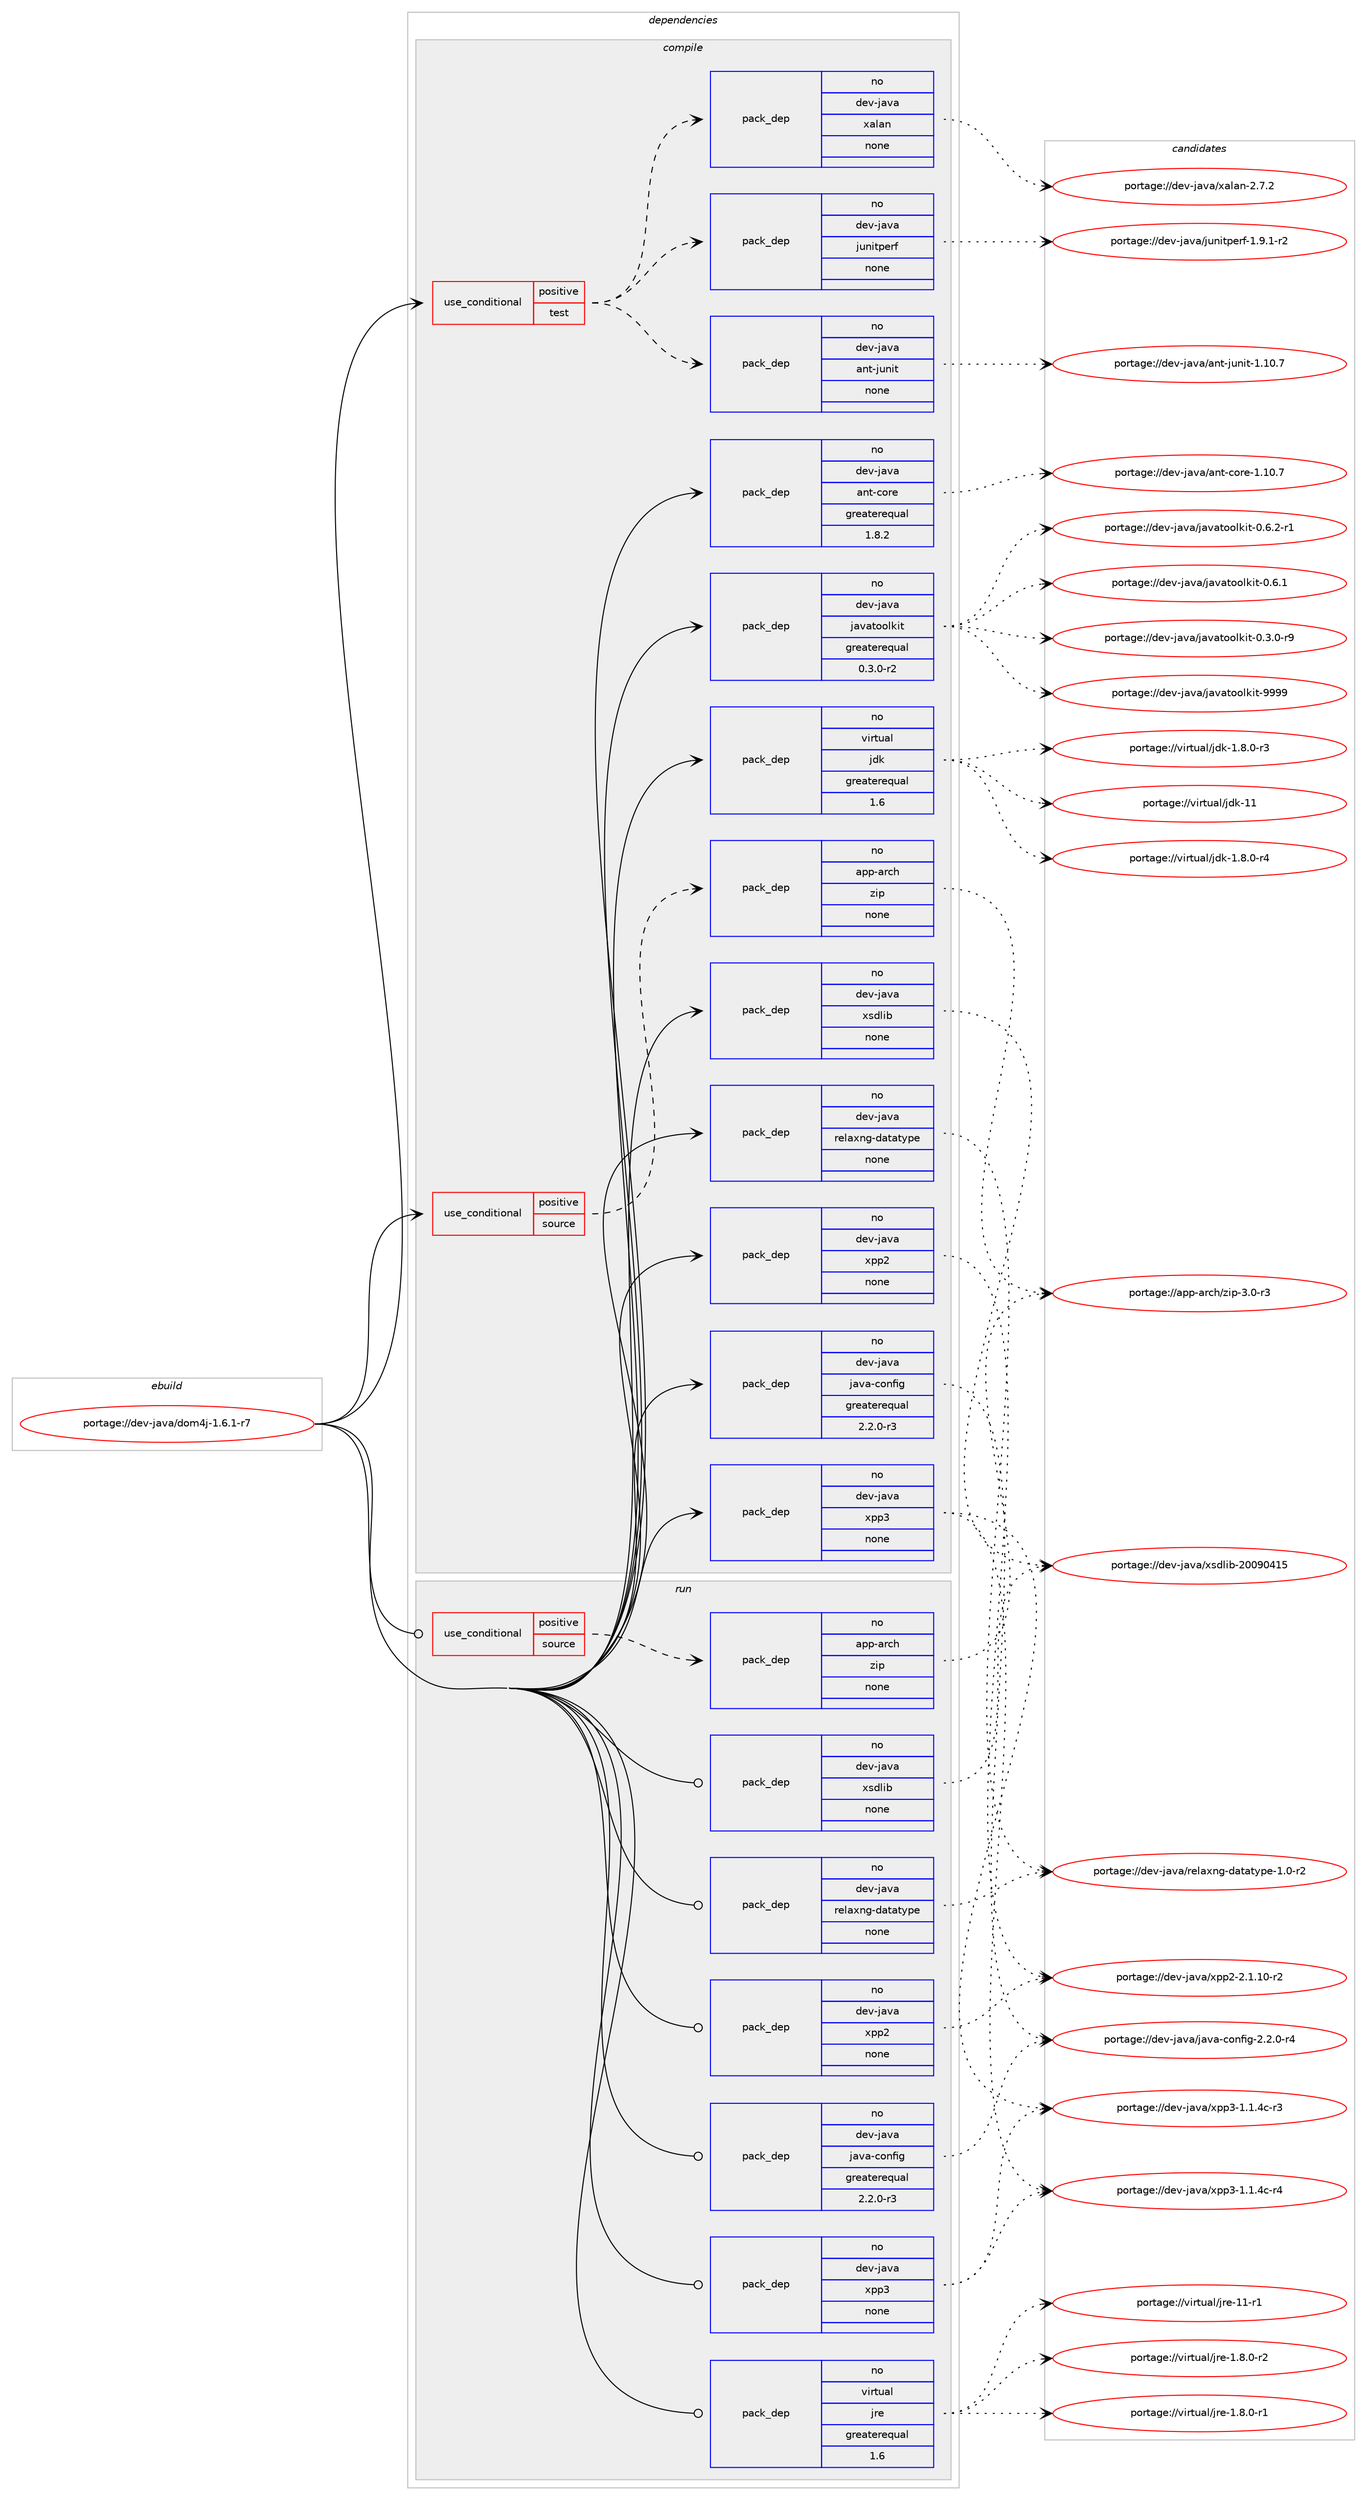 digraph prolog {

# *************
# Graph options
# *************

newrank=true;
concentrate=true;
compound=true;
graph [rankdir=LR,fontname=Helvetica,fontsize=10,ranksep=1.5];#, ranksep=2.5, nodesep=0.2];
edge  [arrowhead=vee];
node  [fontname=Helvetica,fontsize=10];

# **********
# The ebuild
# **********

subgraph cluster_leftcol {
color=gray;
label=<<i>ebuild</i>>;
id [label="portage://dev-java/dom4j-1.6.1-r7", color=red, width=4, href="../dev-java/dom4j-1.6.1-r7.svg"];
}

# ****************
# The dependencies
# ****************

subgraph cluster_midcol {
color=gray;
label=<<i>dependencies</i>>;
subgraph cluster_compile {
fillcolor="#eeeeee";
style=filled;
label=<<i>compile</i>>;
subgraph cond130292 {
dependency532264 [label=<<TABLE BORDER="0" CELLBORDER="1" CELLSPACING="0" CELLPADDING="4"><TR><TD ROWSPAN="3" CELLPADDING="10">use_conditional</TD></TR><TR><TD>positive</TD></TR><TR><TD>source</TD></TR></TABLE>>, shape=none, color=red];
subgraph pack396353 {
dependency532265 [label=<<TABLE BORDER="0" CELLBORDER="1" CELLSPACING="0" CELLPADDING="4" WIDTH="220"><TR><TD ROWSPAN="6" CELLPADDING="30">pack_dep</TD></TR><TR><TD WIDTH="110">no</TD></TR><TR><TD>app-arch</TD></TR><TR><TD>zip</TD></TR><TR><TD>none</TD></TR><TR><TD></TD></TR></TABLE>>, shape=none, color=blue];
}
dependency532264:e -> dependency532265:w [weight=20,style="dashed",arrowhead="vee"];
}
id:e -> dependency532264:w [weight=20,style="solid",arrowhead="vee"];
subgraph cond130293 {
dependency532266 [label=<<TABLE BORDER="0" CELLBORDER="1" CELLSPACING="0" CELLPADDING="4"><TR><TD ROWSPAN="3" CELLPADDING="10">use_conditional</TD></TR><TR><TD>positive</TD></TR><TR><TD>test</TD></TR></TABLE>>, shape=none, color=red];
subgraph pack396354 {
dependency532267 [label=<<TABLE BORDER="0" CELLBORDER="1" CELLSPACING="0" CELLPADDING="4" WIDTH="220"><TR><TD ROWSPAN="6" CELLPADDING="30">pack_dep</TD></TR><TR><TD WIDTH="110">no</TD></TR><TR><TD>dev-java</TD></TR><TR><TD>xalan</TD></TR><TR><TD>none</TD></TR><TR><TD></TD></TR></TABLE>>, shape=none, color=blue];
}
dependency532266:e -> dependency532267:w [weight=20,style="dashed",arrowhead="vee"];
subgraph pack396355 {
dependency532268 [label=<<TABLE BORDER="0" CELLBORDER="1" CELLSPACING="0" CELLPADDING="4" WIDTH="220"><TR><TD ROWSPAN="6" CELLPADDING="30">pack_dep</TD></TR><TR><TD WIDTH="110">no</TD></TR><TR><TD>dev-java</TD></TR><TR><TD>ant-junit</TD></TR><TR><TD>none</TD></TR><TR><TD></TD></TR></TABLE>>, shape=none, color=blue];
}
dependency532266:e -> dependency532268:w [weight=20,style="dashed",arrowhead="vee"];
subgraph pack396356 {
dependency532269 [label=<<TABLE BORDER="0" CELLBORDER="1" CELLSPACING="0" CELLPADDING="4" WIDTH="220"><TR><TD ROWSPAN="6" CELLPADDING="30">pack_dep</TD></TR><TR><TD WIDTH="110">no</TD></TR><TR><TD>dev-java</TD></TR><TR><TD>junitperf</TD></TR><TR><TD>none</TD></TR><TR><TD></TD></TR></TABLE>>, shape=none, color=blue];
}
dependency532266:e -> dependency532269:w [weight=20,style="dashed",arrowhead="vee"];
}
id:e -> dependency532266:w [weight=20,style="solid",arrowhead="vee"];
subgraph pack396357 {
dependency532270 [label=<<TABLE BORDER="0" CELLBORDER="1" CELLSPACING="0" CELLPADDING="4" WIDTH="220"><TR><TD ROWSPAN="6" CELLPADDING="30">pack_dep</TD></TR><TR><TD WIDTH="110">no</TD></TR><TR><TD>dev-java</TD></TR><TR><TD>ant-core</TD></TR><TR><TD>greaterequal</TD></TR><TR><TD>1.8.2</TD></TR></TABLE>>, shape=none, color=blue];
}
id:e -> dependency532270:w [weight=20,style="solid",arrowhead="vee"];
subgraph pack396358 {
dependency532271 [label=<<TABLE BORDER="0" CELLBORDER="1" CELLSPACING="0" CELLPADDING="4" WIDTH="220"><TR><TD ROWSPAN="6" CELLPADDING="30">pack_dep</TD></TR><TR><TD WIDTH="110">no</TD></TR><TR><TD>dev-java</TD></TR><TR><TD>java-config</TD></TR><TR><TD>greaterequal</TD></TR><TR><TD>2.2.0-r3</TD></TR></TABLE>>, shape=none, color=blue];
}
id:e -> dependency532271:w [weight=20,style="solid",arrowhead="vee"];
subgraph pack396359 {
dependency532272 [label=<<TABLE BORDER="0" CELLBORDER="1" CELLSPACING="0" CELLPADDING="4" WIDTH="220"><TR><TD ROWSPAN="6" CELLPADDING="30">pack_dep</TD></TR><TR><TD WIDTH="110">no</TD></TR><TR><TD>dev-java</TD></TR><TR><TD>javatoolkit</TD></TR><TR><TD>greaterequal</TD></TR><TR><TD>0.3.0-r2</TD></TR></TABLE>>, shape=none, color=blue];
}
id:e -> dependency532272:w [weight=20,style="solid",arrowhead="vee"];
subgraph pack396360 {
dependency532273 [label=<<TABLE BORDER="0" CELLBORDER="1" CELLSPACING="0" CELLPADDING="4" WIDTH="220"><TR><TD ROWSPAN="6" CELLPADDING="30">pack_dep</TD></TR><TR><TD WIDTH="110">no</TD></TR><TR><TD>dev-java</TD></TR><TR><TD>relaxng-datatype</TD></TR><TR><TD>none</TD></TR><TR><TD></TD></TR></TABLE>>, shape=none, color=blue];
}
id:e -> dependency532273:w [weight=20,style="solid",arrowhead="vee"];
subgraph pack396361 {
dependency532274 [label=<<TABLE BORDER="0" CELLBORDER="1" CELLSPACING="0" CELLPADDING="4" WIDTH="220"><TR><TD ROWSPAN="6" CELLPADDING="30">pack_dep</TD></TR><TR><TD WIDTH="110">no</TD></TR><TR><TD>dev-java</TD></TR><TR><TD>xpp2</TD></TR><TR><TD>none</TD></TR><TR><TD></TD></TR></TABLE>>, shape=none, color=blue];
}
id:e -> dependency532274:w [weight=20,style="solid",arrowhead="vee"];
subgraph pack396362 {
dependency532275 [label=<<TABLE BORDER="0" CELLBORDER="1" CELLSPACING="0" CELLPADDING="4" WIDTH="220"><TR><TD ROWSPAN="6" CELLPADDING="30">pack_dep</TD></TR><TR><TD WIDTH="110">no</TD></TR><TR><TD>dev-java</TD></TR><TR><TD>xpp3</TD></TR><TR><TD>none</TD></TR><TR><TD></TD></TR></TABLE>>, shape=none, color=blue];
}
id:e -> dependency532275:w [weight=20,style="solid",arrowhead="vee"];
subgraph pack396363 {
dependency532276 [label=<<TABLE BORDER="0" CELLBORDER="1" CELLSPACING="0" CELLPADDING="4" WIDTH="220"><TR><TD ROWSPAN="6" CELLPADDING="30">pack_dep</TD></TR><TR><TD WIDTH="110">no</TD></TR><TR><TD>dev-java</TD></TR><TR><TD>xsdlib</TD></TR><TR><TD>none</TD></TR><TR><TD></TD></TR></TABLE>>, shape=none, color=blue];
}
id:e -> dependency532276:w [weight=20,style="solid",arrowhead="vee"];
subgraph pack396364 {
dependency532277 [label=<<TABLE BORDER="0" CELLBORDER="1" CELLSPACING="0" CELLPADDING="4" WIDTH="220"><TR><TD ROWSPAN="6" CELLPADDING="30">pack_dep</TD></TR><TR><TD WIDTH="110">no</TD></TR><TR><TD>virtual</TD></TR><TR><TD>jdk</TD></TR><TR><TD>greaterequal</TD></TR><TR><TD>1.6</TD></TR></TABLE>>, shape=none, color=blue];
}
id:e -> dependency532277:w [weight=20,style="solid",arrowhead="vee"];
}
subgraph cluster_compileandrun {
fillcolor="#eeeeee";
style=filled;
label=<<i>compile and run</i>>;
}
subgraph cluster_run {
fillcolor="#eeeeee";
style=filled;
label=<<i>run</i>>;
subgraph cond130294 {
dependency532278 [label=<<TABLE BORDER="0" CELLBORDER="1" CELLSPACING="0" CELLPADDING="4"><TR><TD ROWSPAN="3" CELLPADDING="10">use_conditional</TD></TR><TR><TD>positive</TD></TR><TR><TD>source</TD></TR></TABLE>>, shape=none, color=red];
subgraph pack396365 {
dependency532279 [label=<<TABLE BORDER="0" CELLBORDER="1" CELLSPACING="0" CELLPADDING="4" WIDTH="220"><TR><TD ROWSPAN="6" CELLPADDING="30">pack_dep</TD></TR><TR><TD WIDTH="110">no</TD></TR><TR><TD>app-arch</TD></TR><TR><TD>zip</TD></TR><TR><TD>none</TD></TR><TR><TD></TD></TR></TABLE>>, shape=none, color=blue];
}
dependency532278:e -> dependency532279:w [weight=20,style="dashed",arrowhead="vee"];
}
id:e -> dependency532278:w [weight=20,style="solid",arrowhead="odot"];
subgraph pack396366 {
dependency532280 [label=<<TABLE BORDER="0" CELLBORDER="1" CELLSPACING="0" CELLPADDING="4" WIDTH="220"><TR><TD ROWSPAN="6" CELLPADDING="30">pack_dep</TD></TR><TR><TD WIDTH="110">no</TD></TR><TR><TD>dev-java</TD></TR><TR><TD>java-config</TD></TR><TR><TD>greaterequal</TD></TR><TR><TD>2.2.0-r3</TD></TR></TABLE>>, shape=none, color=blue];
}
id:e -> dependency532280:w [weight=20,style="solid",arrowhead="odot"];
subgraph pack396367 {
dependency532281 [label=<<TABLE BORDER="0" CELLBORDER="1" CELLSPACING="0" CELLPADDING="4" WIDTH="220"><TR><TD ROWSPAN="6" CELLPADDING="30">pack_dep</TD></TR><TR><TD WIDTH="110">no</TD></TR><TR><TD>dev-java</TD></TR><TR><TD>relaxng-datatype</TD></TR><TR><TD>none</TD></TR><TR><TD></TD></TR></TABLE>>, shape=none, color=blue];
}
id:e -> dependency532281:w [weight=20,style="solid",arrowhead="odot"];
subgraph pack396368 {
dependency532282 [label=<<TABLE BORDER="0" CELLBORDER="1" CELLSPACING="0" CELLPADDING="4" WIDTH="220"><TR><TD ROWSPAN="6" CELLPADDING="30">pack_dep</TD></TR><TR><TD WIDTH="110">no</TD></TR><TR><TD>dev-java</TD></TR><TR><TD>xpp2</TD></TR><TR><TD>none</TD></TR><TR><TD></TD></TR></TABLE>>, shape=none, color=blue];
}
id:e -> dependency532282:w [weight=20,style="solid",arrowhead="odot"];
subgraph pack396369 {
dependency532283 [label=<<TABLE BORDER="0" CELLBORDER="1" CELLSPACING="0" CELLPADDING="4" WIDTH="220"><TR><TD ROWSPAN="6" CELLPADDING="30">pack_dep</TD></TR><TR><TD WIDTH="110">no</TD></TR><TR><TD>dev-java</TD></TR><TR><TD>xpp3</TD></TR><TR><TD>none</TD></TR><TR><TD></TD></TR></TABLE>>, shape=none, color=blue];
}
id:e -> dependency532283:w [weight=20,style="solid",arrowhead="odot"];
subgraph pack396370 {
dependency532284 [label=<<TABLE BORDER="0" CELLBORDER="1" CELLSPACING="0" CELLPADDING="4" WIDTH="220"><TR><TD ROWSPAN="6" CELLPADDING="30">pack_dep</TD></TR><TR><TD WIDTH="110">no</TD></TR><TR><TD>dev-java</TD></TR><TR><TD>xsdlib</TD></TR><TR><TD>none</TD></TR><TR><TD></TD></TR></TABLE>>, shape=none, color=blue];
}
id:e -> dependency532284:w [weight=20,style="solid",arrowhead="odot"];
subgraph pack396371 {
dependency532285 [label=<<TABLE BORDER="0" CELLBORDER="1" CELLSPACING="0" CELLPADDING="4" WIDTH="220"><TR><TD ROWSPAN="6" CELLPADDING="30">pack_dep</TD></TR><TR><TD WIDTH="110">no</TD></TR><TR><TD>virtual</TD></TR><TR><TD>jre</TD></TR><TR><TD>greaterequal</TD></TR><TR><TD>1.6</TD></TR></TABLE>>, shape=none, color=blue];
}
id:e -> dependency532285:w [weight=20,style="solid",arrowhead="odot"];
}
}

# **************
# The candidates
# **************

subgraph cluster_choices {
rank=same;
color=gray;
label=<<i>candidates</i>>;

subgraph choice396353 {
color=black;
nodesep=1;
choice9711211245971149910447122105112455146484511451 [label="portage://app-arch/zip-3.0-r3", color=red, width=4,href="../app-arch/zip-3.0-r3.svg"];
dependency532265:e -> choice9711211245971149910447122105112455146484511451:w [style=dotted,weight="100"];
}
subgraph choice396354 {
color=black;
nodesep=1;
choice100101118451069711897471209710897110455046554650 [label="portage://dev-java/xalan-2.7.2", color=red, width=4,href="../dev-java/xalan-2.7.2.svg"];
dependency532267:e -> choice100101118451069711897471209710897110455046554650:w [style=dotted,weight="100"];
}
subgraph choice396355 {
color=black;
nodesep=1;
choice10010111845106971189747971101164510611711010511645494649484655 [label="portage://dev-java/ant-junit-1.10.7", color=red, width=4,href="../dev-java/ant-junit-1.10.7.svg"];
dependency532268:e -> choice10010111845106971189747971101164510611711010511645494649484655:w [style=dotted,weight="100"];
}
subgraph choice396356 {
color=black;
nodesep=1;
choice100101118451069711897471061171101051161121011141024549465746494511450 [label="portage://dev-java/junitperf-1.9.1-r2", color=red, width=4,href="../dev-java/junitperf-1.9.1-r2.svg"];
dependency532269:e -> choice100101118451069711897471061171101051161121011141024549465746494511450:w [style=dotted,weight="100"];
}
subgraph choice396357 {
color=black;
nodesep=1;
choice1001011184510697118974797110116459911111410145494649484655 [label="portage://dev-java/ant-core-1.10.7", color=red, width=4,href="../dev-java/ant-core-1.10.7.svg"];
dependency532270:e -> choice1001011184510697118974797110116459911111410145494649484655:w [style=dotted,weight="100"];
}
subgraph choice396358 {
color=black;
nodesep=1;
choice10010111845106971189747106971189745991111101021051034550465046484511452 [label="portage://dev-java/java-config-2.2.0-r4", color=red, width=4,href="../dev-java/java-config-2.2.0-r4.svg"];
dependency532271:e -> choice10010111845106971189747106971189745991111101021051034550465046484511452:w [style=dotted,weight="100"];
}
subgraph choice396359 {
color=black;
nodesep=1;
choice1001011184510697118974710697118971161111111081071051164557575757 [label="portage://dev-java/javatoolkit-9999", color=red, width=4,href="../dev-java/javatoolkit-9999.svg"];
choice1001011184510697118974710697118971161111111081071051164548465446504511449 [label="portage://dev-java/javatoolkit-0.6.2-r1", color=red, width=4,href="../dev-java/javatoolkit-0.6.2-r1.svg"];
choice100101118451069711897471069711897116111111108107105116454846544649 [label="portage://dev-java/javatoolkit-0.6.1", color=red, width=4,href="../dev-java/javatoolkit-0.6.1.svg"];
choice1001011184510697118974710697118971161111111081071051164548465146484511457 [label="portage://dev-java/javatoolkit-0.3.0-r9", color=red, width=4,href="../dev-java/javatoolkit-0.3.0-r9.svg"];
dependency532272:e -> choice1001011184510697118974710697118971161111111081071051164557575757:w [style=dotted,weight="100"];
dependency532272:e -> choice1001011184510697118974710697118971161111111081071051164548465446504511449:w [style=dotted,weight="100"];
dependency532272:e -> choice100101118451069711897471069711897116111111108107105116454846544649:w [style=dotted,weight="100"];
dependency532272:e -> choice1001011184510697118974710697118971161111111081071051164548465146484511457:w [style=dotted,weight="100"];
}
subgraph choice396360 {
color=black;
nodesep=1;
choice1001011184510697118974711410110897120110103451009711697116121112101454946484511450 [label="portage://dev-java/relaxng-datatype-1.0-r2", color=red, width=4,href="../dev-java/relaxng-datatype-1.0-r2.svg"];
dependency532273:e -> choice1001011184510697118974711410110897120110103451009711697116121112101454946484511450:w [style=dotted,weight="100"];
}
subgraph choice396361 {
color=black;
nodesep=1;
choice1001011184510697118974712011211250455046494649484511450 [label="portage://dev-java/xpp2-2.1.10-r2", color=red, width=4,href="../dev-java/xpp2-2.1.10-r2.svg"];
dependency532274:e -> choice1001011184510697118974712011211250455046494649484511450:w [style=dotted,weight="100"];
}
subgraph choice396362 {
color=black;
nodesep=1;
choice1001011184510697118974712011211251454946494652994511452 [label="portage://dev-java/xpp3-1.1.4c-r4", color=red, width=4,href="../dev-java/xpp3-1.1.4c-r4.svg"];
choice1001011184510697118974712011211251454946494652994511451 [label="portage://dev-java/xpp3-1.1.4c-r3", color=red, width=4,href="../dev-java/xpp3-1.1.4c-r3.svg"];
dependency532275:e -> choice1001011184510697118974712011211251454946494652994511452:w [style=dotted,weight="100"];
dependency532275:e -> choice1001011184510697118974712011211251454946494652994511451:w [style=dotted,weight="100"];
}
subgraph choice396363 {
color=black;
nodesep=1;
choice1001011184510697118974712011510010810598455048485748524953 [label="portage://dev-java/xsdlib-20090415", color=red, width=4,href="../dev-java/xsdlib-20090415.svg"];
dependency532276:e -> choice1001011184510697118974712011510010810598455048485748524953:w [style=dotted,weight="100"];
}
subgraph choice396364 {
color=black;
nodesep=1;
choice1181051141161179710847106100107454949 [label="portage://virtual/jdk-11", color=red, width=4,href="../virtual/jdk-11.svg"];
choice11810511411611797108471061001074549465646484511452 [label="portage://virtual/jdk-1.8.0-r4", color=red, width=4,href="../virtual/jdk-1.8.0-r4.svg"];
choice11810511411611797108471061001074549465646484511451 [label="portage://virtual/jdk-1.8.0-r3", color=red, width=4,href="../virtual/jdk-1.8.0-r3.svg"];
dependency532277:e -> choice1181051141161179710847106100107454949:w [style=dotted,weight="100"];
dependency532277:e -> choice11810511411611797108471061001074549465646484511452:w [style=dotted,weight="100"];
dependency532277:e -> choice11810511411611797108471061001074549465646484511451:w [style=dotted,weight="100"];
}
subgraph choice396365 {
color=black;
nodesep=1;
choice9711211245971149910447122105112455146484511451 [label="portage://app-arch/zip-3.0-r3", color=red, width=4,href="../app-arch/zip-3.0-r3.svg"];
dependency532279:e -> choice9711211245971149910447122105112455146484511451:w [style=dotted,weight="100"];
}
subgraph choice396366 {
color=black;
nodesep=1;
choice10010111845106971189747106971189745991111101021051034550465046484511452 [label="portage://dev-java/java-config-2.2.0-r4", color=red, width=4,href="../dev-java/java-config-2.2.0-r4.svg"];
dependency532280:e -> choice10010111845106971189747106971189745991111101021051034550465046484511452:w [style=dotted,weight="100"];
}
subgraph choice396367 {
color=black;
nodesep=1;
choice1001011184510697118974711410110897120110103451009711697116121112101454946484511450 [label="portage://dev-java/relaxng-datatype-1.0-r2", color=red, width=4,href="../dev-java/relaxng-datatype-1.0-r2.svg"];
dependency532281:e -> choice1001011184510697118974711410110897120110103451009711697116121112101454946484511450:w [style=dotted,weight="100"];
}
subgraph choice396368 {
color=black;
nodesep=1;
choice1001011184510697118974712011211250455046494649484511450 [label="portage://dev-java/xpp2-2.1.10-r2", color=red, width=4,href="../dev-java/xpp2-2.1.10-r2.svg"];
dependency532282:e -> choice1001011184510697118974712011211250455046494649484511450:w [style=dotted,weight="100"];
}
subgraph choice396369 {
color=black;
nodesep=1;
choice1001011184510697118974712011211251454946494652994511452 [label="portage://dev-java/xpp3-1.1.4c-r4", color=red, width=4,href="../dev-java/xpp3-1.1.4c-r4.svg"];
choice1001011184510697118974712011211251454946494652994511451 [label="portage://dev-java/xpp3-1.1.4c-r3", color=red, width=4,href="../dev-java/xpp3-1.1.4c-r3.svg"];
dependency532283:e -> choice1001011184510697118974712011211251454946494652994511452:w [style=dotted,weight="100"];
dependency532283:e -> choice1001011184510697118974712011211251454946494652994511451:w [style=dotted,weight="100"];
}
subgraph choice396370 {
color=black;
nodesep=1;
choice1001011184510697118974712011510010810598455048485748524953 [label="portage://dev-java/xsdlib-20090415", color=red, width=4,href="../dev-java/xsdlib-20090415.svg"];
dependency532284:e -> choice1001011184510697118974712011510010810598455048485748524953:w [style=dotted,weight="100"];
}
subgraph choice396371 {
color=black;
nodesep=1;
choice11810511411611797108471061141014549494511449 [label="portage://virtual/jre-11-r1", color=red, width=4,href="../virtual/jre-11-r1.svg"];
choice11810511411611797108471061141014549465646484511450 [label="portage://virtual/jre-1.8.0-r2", color=red, width=4,href="../virtual/jre-1.8.0-r2.svg"];
choice11810511411611797108471061141014549465646484511449 [label="portage://virtual/jre-1.8.0-r1", color=red, width=4,href="../virtual/jre-1.8.0-r1.svg"];
dependency532285:e -> choice11810511411611797108471061141014549494511449:w [style=dotted,weight="100"];
dependency532285:e -> choice11810511411611797108471061141014549465646484511450:w [style=dotted,weight="100"];
dependency532285:e -> choice11810511411611797108471061141014549465646484511449:w [style=dotted,weight="100"];
}
}

}
